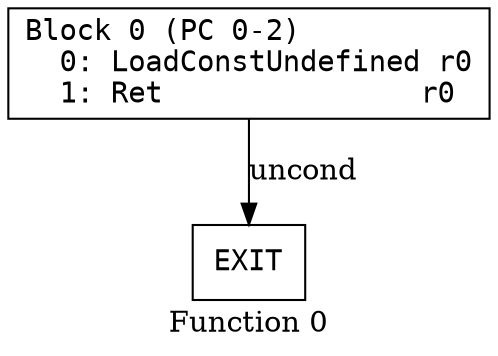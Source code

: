 // Function 0 from cjs_v96
// Generated from data/cjs_v96.dot

digraph {
  rankdir=TB;
  node [shape=box, fontname="monospace"];

  label = "Function 0";
  style = filled;
  color = lightgrey;

  f0_n0 [ label = "Block 0 (PC 0-2)\l  0: LoadConstUndefined r0\l  1: Ret               r0\l" ]
  f0_n1 [ label = "EXIT" ]

  f0_n0 -> f0_n1 [label="uncond"]
}

